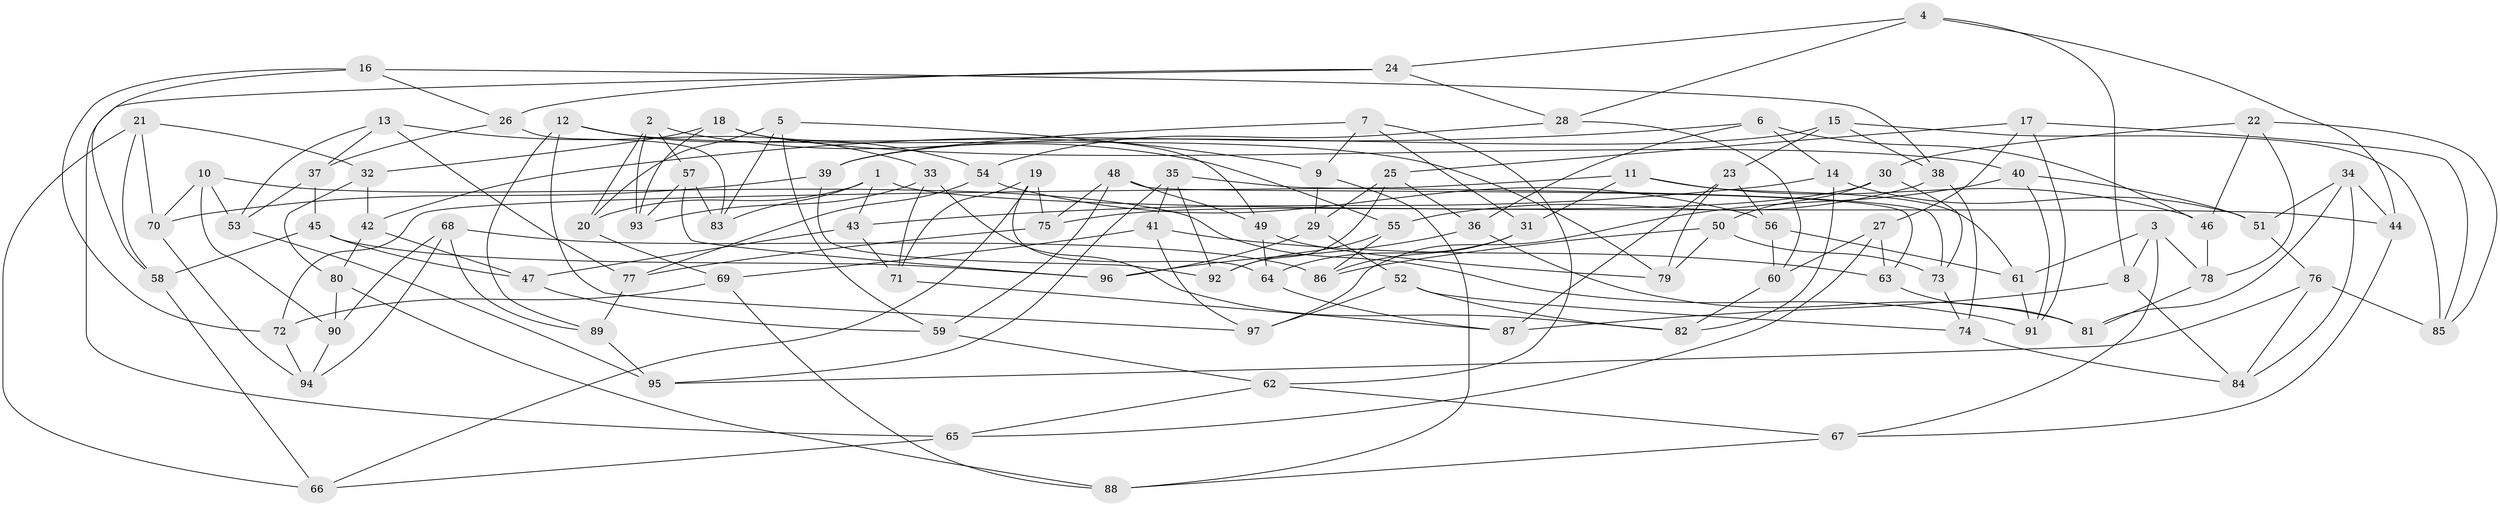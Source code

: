 // Generated by graph-tools (version 1.1) at 2025/26/03/09/25 03:26:58]
// undirected, 97 vertices, 194 edges
graph export_dot {
graph [start="1"]
  node [color=gray90,style=filled];
  1;
  2;
  3;
  4;
  5;
  6;
  7;
  8;
  9;
  10;
  11;
  12;
  13;
  14;
  15;
  16;
  17;
  18;
  19;
  20;
  21;
  22;
  23;
  24;
  25;
  26;
  27;
  28;
  29;
  30;
  31;
  32;
  33;
  34;
  35;
  36;
  37;
  38;
  39;
  40;
  41;
  42;
  43;
  44;
  45;
  46;
  47;
  48;
  49;
  50;
  51;
  52;
  53;
  54;
  55;
  56;
  57;
  58;
  59;
  60;
  61;
  62;
  63;
  64;
  65;
  66;
  67;
  68;
  69;
  70;
  71;
  72;
  73;
  74;
  75;
  76;
  77;
  78;
  79;
  80;
  81;
  82;
  83;
  84;
  85;
  86;
  87;
  88;
  89;
  90;
  91;
  92;
  93;
  94;
  95;
  96;
  97;
  1 -- 20;
  1 -- 44;
  1 -- 83;
  1 -- 43;
  2 -- 57;
  2 -- 55;
  2 -- 20;
  2 -- 93;
  3 -- 67;
  3 -- 78;
  3 -- 61;
  3 -- 8;
  4 -- 44;
  4 -- 28;
  4 -- 8;
  4 -- 24;
  5 -- 20;
  5 -- 59;
  5 -- 9;
  5 -- 83;
  6 -- 46;
  6 -- 14;
  6 -- 42;
  6 -- 36;
  7 -- 31;
  7 -- 39;
  7 -- 9;
  7 -- 62;
  8 -- 84;
  8 -- 87;
  9 -- 88;
  9 -- 29;
  10 -- 91;
  10 -- 90;
  10 -- 70;
  10 -- 53;
  11 -- 61;
  11 -- 46;
  11 -- 72;
  11 -- 31;
  12 -- 97;
  12 -- 54;
  12 -- 79;
  12 -- 89;
  13 -- 37;
  13 -- 53;
  13 -- 77;
  13 -- 33;
  14 -- 51;
  14 -- 82;
  14 -- 43;
  15 -- 39;
  15 -- 23;
  15 -- 85;
  15 -- 38;
  16 -- 72;
  16 -- 65;
  16 -- 26;
  16 -- 38;
  17 -- 85;
  17 -- 25;
  17 -- 91;
  17 -- 27;
  18 -- 40;
  18 -- 93;
  18 -- 49;
  18 -- 32;
  19 -- 75;
  19 -- 66;
  19 -- 64;
  19 -- 71;
  20 -- 69;
  21 -- 32;
  21 -- 66;
  21 -- 58;
  21 -- 70;
  22 -- 46;
  22 -- 78;
  22 -- 85;
  22 -- 30;
  23 -- 87;
  23 -- 56;
  23 -- 79;
  24 -- 28;
  24 -- 58;
  24 -- 26;
  25 -- 29;
  25 -- 36;
  25 -- 92;
  26 -- 37;
  26 -- 83;
  27 -- 65;
  27 -- 60;
  27 -- 63;
  28 -- 60;
  28 -- 54;
  29 -- 52;
  29 -- 96;
  30 -- 50;
  30 -- 73;
  30 -- 75;
  31 -- 86;
  31 -- 64;
  32 -- 42;
  32 -- 80;
  33 -- 93;
  33 -- 82;
  33 -- 71;
  34 -- 84;
  34 -- 51;
  34 -- 44;
  34 -- 81;
  35 -- 41;
  35 -- 95;
  35 -- 92;
  35 -- 73;
  36 -- 96;
  36 -- 81;
  37 -- 53;
  37 -- 45;
  38 -- 74;
  38 -- 55;
  39 -- 92;
  39 -- 70;
  40 -- 91;
  40 -- 97;
  40 -- 51;
  41 -- 63;
  41 -- 97;
  41 -- 69;
  42 -- 80;
  42 -- 47;
  43 -- 47;
  43 -- 71;
  44 -- 67;
  45 -- 96;
  45 -- 47;
  45 -- 58;
  46 -- 78;
  47 -- 59;
  48 -- 49;
  48 -- 75;
  48 -- 59;
  48 -- 63;
  49 -- 64;
  49 -- 79;
  50 -- 86;
  50 -- 73;
  50 -- 79;
  51 -- 76;
  52 -- 74;
  52 -- 97;
  52 -- 82;
  53 -- 95;
  54 -- 77;
  54 -- 56;
  55 -- 86;
  55 -- 92;
  56 -- 60;
  56 -- 61;
  57 -- 83;
  57 -- 93;
  57 -- 96;
  58 -- 66;
  59 -- 62;
  60 -- 82;
  61 -- 91;
  62 -- 67;
  62 -- 65;
  63 -- 81;
  64 -- 87;
  65 -- 66;
  67 -- 88;
  68 -- 89;
  68 -- 94;
  68 -- 90;
  68 -- 86;
  69 -- 72;
  69 -- 88;
  70 -- 94;
  71 -- 87;
  72 -- 94;
  73 -- 74;
  74 -- 84;
  75 -- 77;
  76 -- 95;
  76 -- 85;
  76 -- 84;
  77 -- 89;
  78 -- 81;
  80 -- 90;
  80 -- 88;
  89 -- 95;
  90 -- 94;
}
